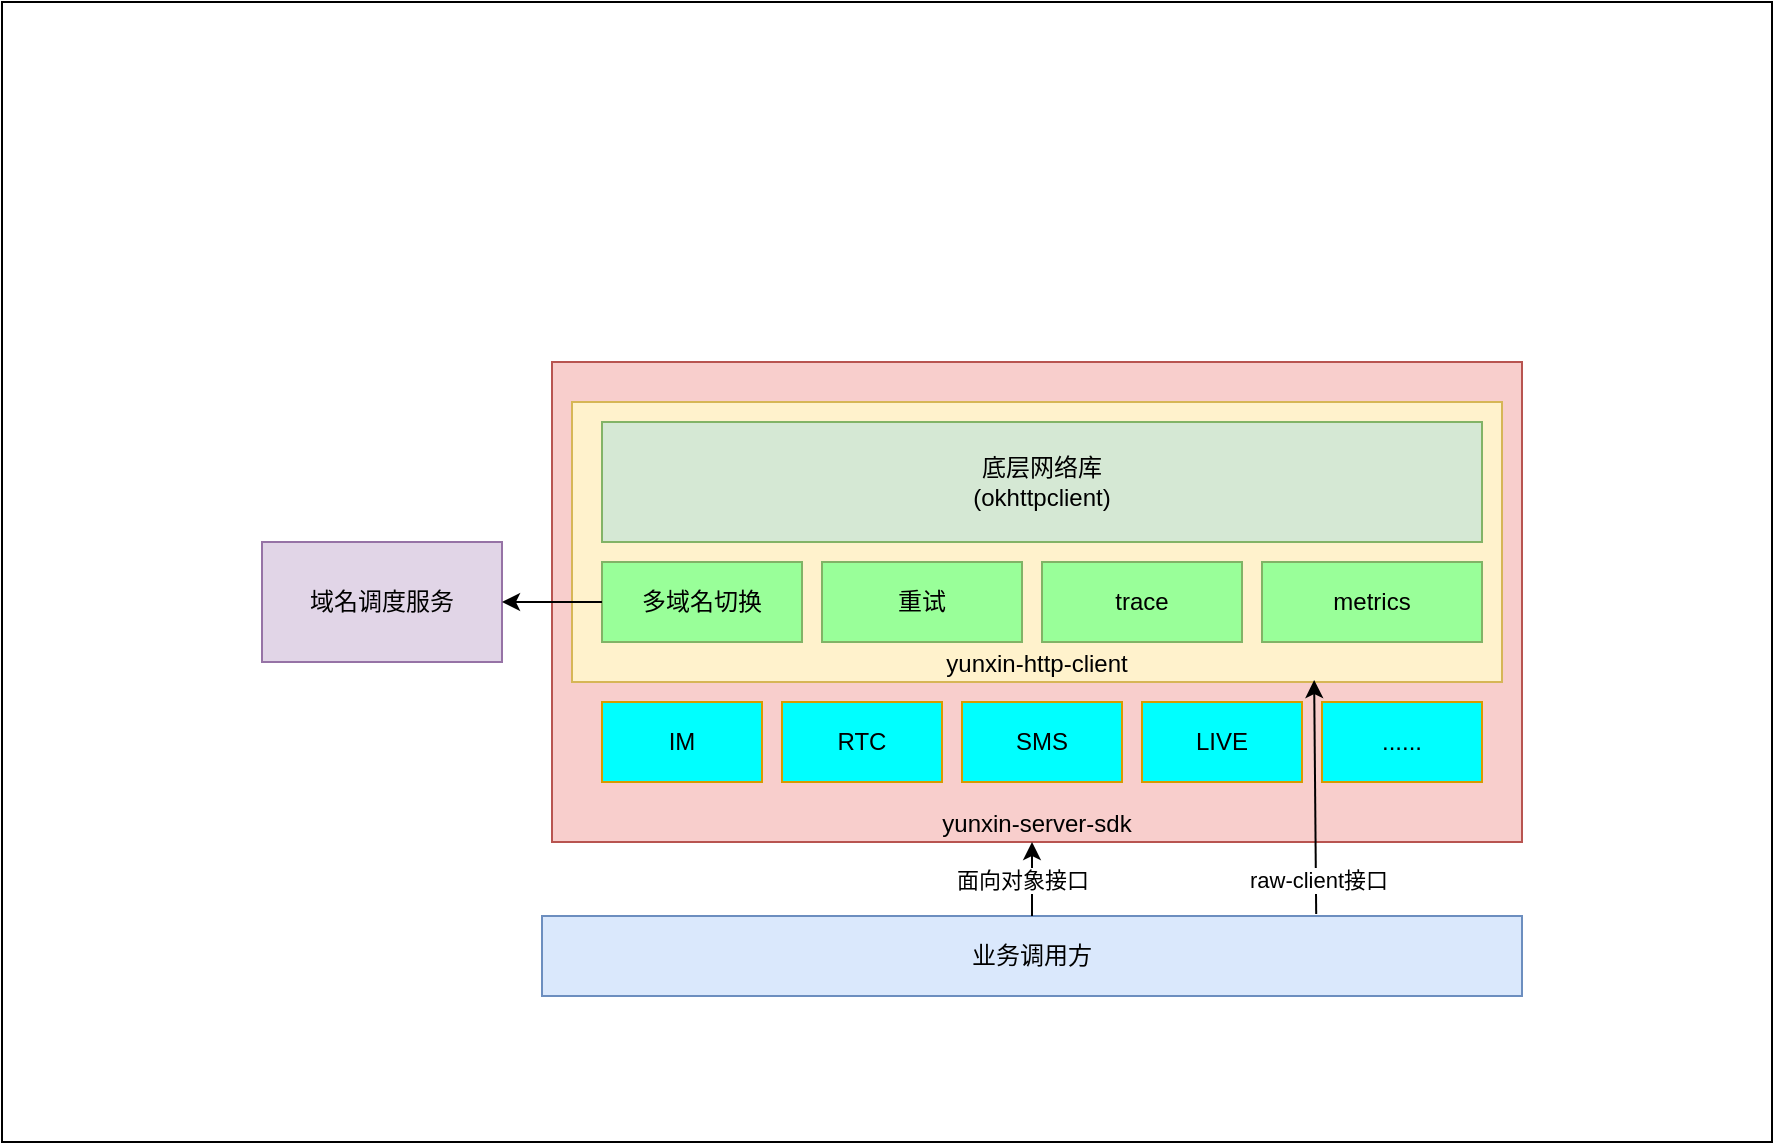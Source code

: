 <mxfile version="15.7.3" type="device"><diagram id="NSgs6cozZJK3MAMpw4jA" name="第 1 页"><mxGraphModel dx="1933" dy="767" grid="1" gridSize="10" guides="1" tooltips="1" connect="1" arrows="1" fold="1" page="1" pageScale="1" pageWidth="827" pageHeight="1169" math="0" shadow="0"><root><mxCell id="0"/><mxCell id="1" parent="0"/><mxCell id="yp8HsOAOM4fy5BWNq6US-1" value="" style="rounded=0;whiteSpace=wrap;html=1;" parent="1" vertex="1"><mxGeometry x="-180" y="270" width="885" height="570" as="geometry"/></mxCell><mxCell id="QDjwnqVmfzlco1vus36Y-6" value="yunxin-server-sdk" style="rounded=0;whiteSpace=wrap;html=1;verticalAlign=bottom;fillColor=#f8cecc;strokeColor=#b85450;" parent="1" vertex="1"><mxGeometry x="95" y="450" width="485" height="240" as="geometry"/></mxCell><mxCell id="QDjwnqVmfzlco1vus36Y-7" value="yunxin-http-client" style="rounded=0;whiteSpace=wrap;html=1;verticalAlign=bottom;fillColor=#fff2cc;strokeColor=#d6b656;" parent="1" vertex="1"><mxGeometry x="105" y="470" width="465" height="140" as="geometry"/></mxCell><mxCell id="QDjwnqVmfzlco1vus36Y-8" value="底层网络库&lt;br&gt;(okhttpclient)" style="rounded=0;whiteSpace=wrap;html=1;fillColor=#d5e8d4;strokeColor=#82b366;" parent="1" vertex="1"><mxGeometry x="120" y="480" width="440" height="60" as="geometry"/></mxCell><mxCell id="QDjwnqVmfzlco1vus36Y-9" value="重试" style="rounded=0;whiteSpace=wrap;html=1;fillColor=#99FF99;strokeColor=#82b366;" parent="1" vertex="1"><mxGeometry x="230" y="550" width="100" height="40" as="geometry"/></mxCell><mxCell id="QDjwnqVmfzlco1vus36Y-11" value="多域名切换" style="rounded=0;whiteSpace=wrap;html=1;fillColor=#99FF99;strokeColor=#82b366;" parent="1" vertex="1"><mxGeometry x="120" y="550" width="100" height="40" as="geometry"/></mxCell><mxCell id="QDjwnqVmfzlco1vus36Y-12" value="trace" style="rounded=0;whiteSpace=wrap;html=1;fillColor=#99FF99;strokeColor=#82b366;" parent="1" vertex="1"><mxGeometry x="340" y="550" width="100" height="40" as="geometry"/></mxCell><mxCell id="QDjwnqVmfzlco1vus36Y-13" value="metrics" style="rounded=0;whiteSpace=wrap;html=1;fillColor=#99FF99;strokeColor=#82b366;" parent="1" vertex="1"><mxGeometry x="450" y="550" width="110" height="40" as="geometry"/></mxCell><mxCell id="QDjwnqVmfzlco1vus36Y-14" value="IM" style="rounded=0;whiteSpace=wrap;html=1;fillColor=#00FFFF;strokeColor=#d79b00;" parent="1" vertex="1"><mxGeometry x="120" y="620" width="80" height="40" as="geometry"/></mxCell><mxCell id="QDjwnqVmfzlco1vus36Y-15" value="RTC" style="rounded=0;whiteSpace=wrap;html=1;fillColor=#00FFFF;strokeColor=#d79b00;" parent="1" vertex="1"><mxGeometry x="210" y="620" width="80" height="40" as="geometry"/></mxCell><mxCell id="QDjwnqVmfzlco1vus36Y-16" value="SMS" style="rounded=0;whiteSpace=wrap;html=1;fillColor=#00FFFF;strokeColor=#d79b00;" parent="1" vertex="1"><mxGeometry x="300" y="620" width="80" height="40" as="geometry"/></mxCell><mxCell id="QDjwnqVmfzlco1vus36Y-17" value="LIVE" style="rounded=0;whiteSpace=wrap;html=1;fillColor=#00FFFF;strokeColor=#d79b00;" parent="1" vertex="1"><mxGeometry x="390" y="620" width="80" height="40" as="geometry"/></mxCell><mxCell id="QDjwnqVmfzlco1vus36Y-18" value="......" style="rounded=0;whiteSpace=wrap;html=1;fillColor=#00FFFF;strokeColor=#d79b00;" parent="1" vertex="1"><mxGeometry x="480" y="620" width="80" height="40" as="geometry"/></mxCell><mxCell id="yp8HsOAOM4fy5BWNq6US-2" value="业务调用方" style="rounded=0;whiteSpace=wrap;html=1;fillColor=#dae8fc;strokeColor=#6c8ebf;" parent="1" vertex="1"><mxGeometry x="90" y="727" width="490" height="40" as="geometry"/></mxCell><mxCell id="yp8HsOAOM4fy5BWNq6US-3" value="" style="endArrow=classic;html=1;rounded=0;exitX=0.5;exitY=0;exitDx=0;exitDy=0;" parent="1" source="yp8HsOAOM4fy5BWNq6US-2" edge="1"><mxGeometry width="50" height="50" relative="1" as="geometry"><mxPoint x="390" y="500" as="sourcePoint"/><mxPoint x="335" y="690" as="targetPoint"/></mxGeometry></mxCell><mxCell id="yp8HsOAOM4fy5BWNq6US-6" value="面向对象接口" style="edgeLabel;html=1;align=center;verticalAlign=middle;resizable=0;points=[];" parent="yp8HsOAOM4fy5BWNq6US-3" vertex="1" connectable="0"><mxGeometry x="-0.333" y="2" relative="1" as="geometry"><mxPoint x="-3" y="-6" as="offset"/></mxGeometry></mxCell><mxCell id="yp8HsOAOM4fy5BWNq6US-4" value="域名调度服务" style="rounded=0;whiteSpace=wrap;html=1;fillColor=#e1d5e7;strokeColor=#9673a6;" parent="1" vertex="1"><mxGeometry x="-50" y="540" width="120" height="60" as="geometry"/></mxCell><mxCell id="yp8HsOAOM4fy5BWNq6US-5" value="" style="endArrow=classic;html=1;rounded=0;exitX=0;exitY=0.5;exitDx=0;exitDy=0;entryX=1;entryY=0.5;entryDx=0;entryDy=0;" parent="1" source="QDjwnqVmfzlco1vus36Y-11" target="yp8HsOAOM4fy5BWNq6US-4" edge="1"><mxGeometry width="50" height="50" relative="1" as="geometry"><mxPoint x="240" y="500" as="sourcePoint"/><mxPoint x="290" y="450" as="targetPoint"/></mxGeometry></mxCell><mxCell id="yp8HsOAOM4fy5BWNq6US-7" value="" style="endArrow=classic;html=1;rounded=0;entryX=0.798;entryY=0.993;entryDx=0;entryDy=0;entryPerimeter=0;exitX=0.79;exitY=-0.025;exitDx=0;exitDy=0;exitPerimeter=0;" parent="1" source="yp8HsOAOM4fy5BWNq6US-2" target="QDjwnqVmfzlco1vus36Y-7" edge="1"><mxGeometry width="50" height="50" relative="1" as="geometry"><mxPoint x="476" y="720" as="sourcePoint"/><mxPoint x="290" y="450" as="targetPoint"/></mxGeometry></mxCell><mxCell id="yp8HsOAOM4fy5BWNq6US-8" value="raw-client接口" style="edgeLabel;html=1;align=center;verticalAlign=middle;resizable=0;points=[];" parent="yp8HsOAOM4fy5BWNq6US-7" vertex="1" connectable="0"><mxGeometry x="-0.339" y="-1" relative="1" as="geometry"><mxPoint y="21" as="offset"/></mxGeometry></mxCell></root></mxGraphModel></diagram></mxfile>
